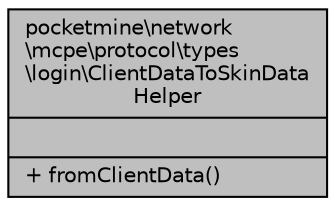 digraph "pocketmine\network\mcpe\protocol\types\login\ClientDataToSkinDataHelper"
{
 // INTERACTIVE_SVG=YES
 // LATEX_PDF_SIZE
  edge [fontname="Helvetica",fontsize="10",labelfontname="Helvetica",labelfontsize="10"];
  node [fontname="Helvetica",fontsize="10",shape=record];
  Node1 [label="{pocketmine\\network\l\\mcpe\\protocol\\types\l\\login\\ClientDataToSkinData\lHelper\n||+ fromClientData()\l}",height=0.2,width=0.4,color="black", fillcolor="grey75", style="filled", fontcolor="black",tooltip=" "];
}
